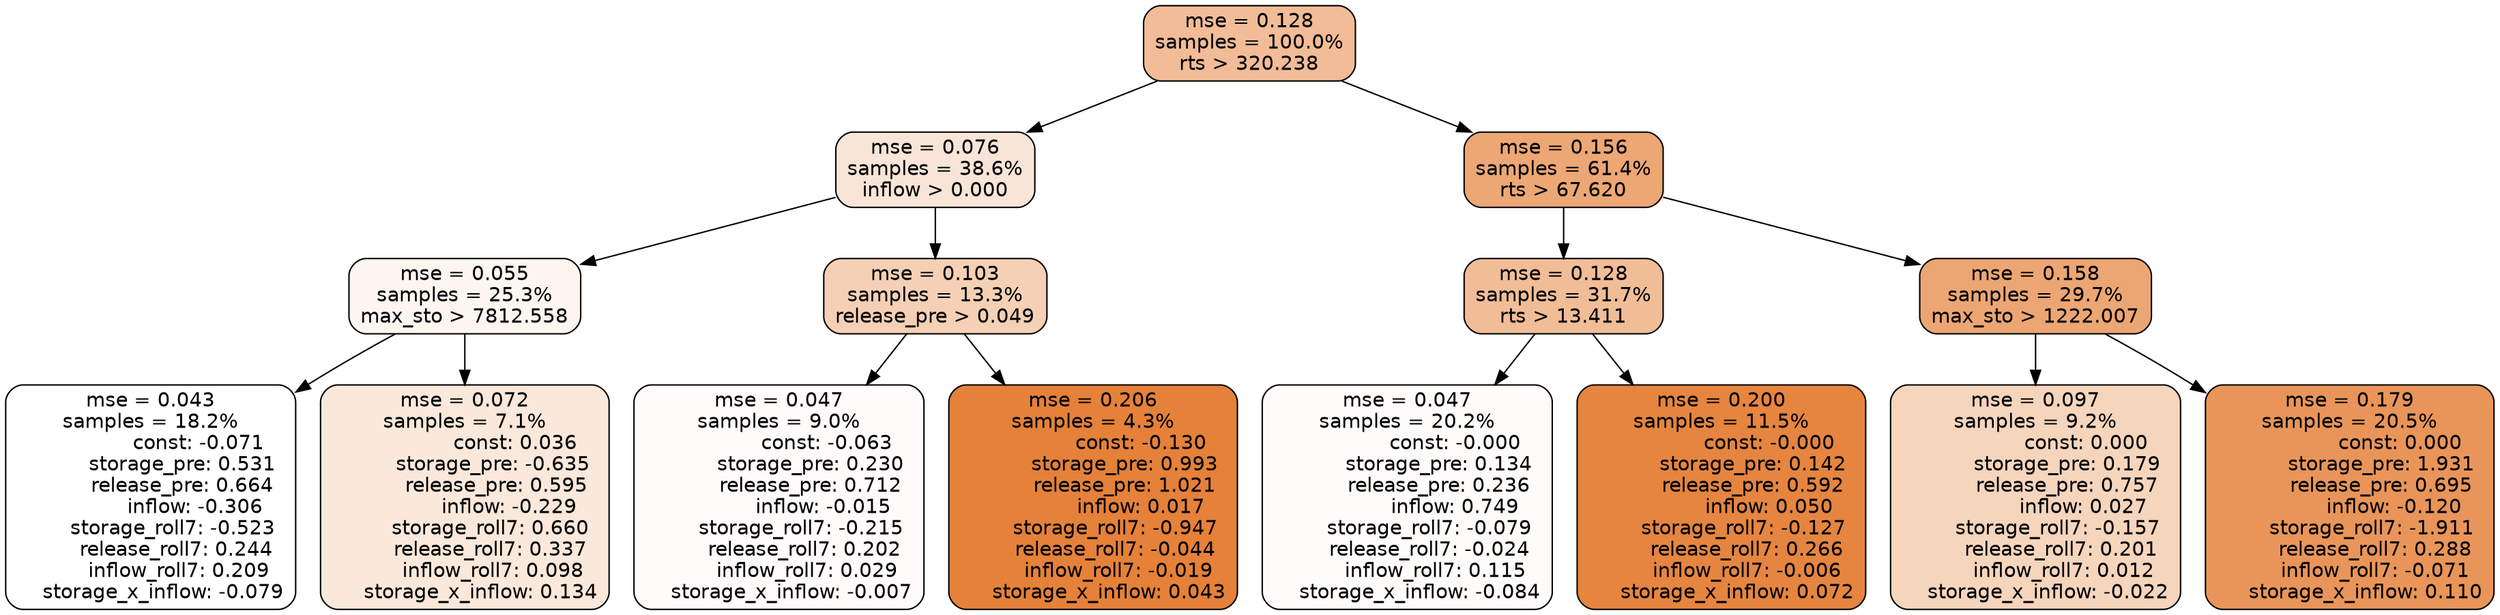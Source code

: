 digraph tree {
node [shape=rectangle, style="filled, rounded", color="black", fontname=helvetica] ;
edge [fontname=helvetica] ;
	"0" [label="mse = 0.128
samples = 100.0%
rts > 320.238", fillcolor="#f1bc97"]
	"8" [label="mse = 0.076
samples = 38.6%
inflow > 0.000", fillcolor="#f9e5d7"]
	"1" [label="mse = 0.156
samples = 61.4%
rts > 67.620", fillcolor="#eca775"]
	"9" [label="mse = 0.055
samples = 25.3%
max_sto > 7812.558", fillcolor="#fdf5f0"]
	"12" [label="mse = 0.103
samples = 13.3%
release_pre > 0.049", fillcolor="#f5d0b5"]
	"2" [label="mse = 0.128
samples = 31.7%
rts > 13.411", fillcolor="#f1bd97"]
	"5" [label="mse = 0.158
samples = 29.7%
max_sto > 1222.007", fillcolor="#eca673"]
	"10" [label="mse = 0.043
samples = 18.2%
               const: -0.071
          storage_pre: 0.531
          release_pre: 0.664
              inflow: -0.306
       storage_roll7: -0.523
        release_roll7: 0.244
         inflow_roll7: 0.209
    storage_x_inflow: -0.079", fillcolor="#ffffff"]
	"11" [label="mse = 0.072
samples = 7.1%
                const: 0.036
         storage_pre: -0.635
          release_pre: 0.595
              inflow: -0.229
        storage_roll7: 0.660
        release_roll7: 0.337
         inflow_roll7: 0.098
     storage_x_inflow: 0.134", fillcolor="#fae8db"]
	"13" [label="mse = 0.047
samples = 9.0%
               const: -0.063
          storage_pre: 0.230
          release_pre: 0.712
              inflow: -0.015
       storage_roll7: -0.215
        release_roll7: 0.202
         inflow_roll7: 0.029
    storage_x_inflow: -0.007", fillcolor="#fefbfa"]
	"14" [label="mse = 0.206
samples = 4.3%
               const: -0.130
          storage_pre: 0.993
          release_pre: 1.021
               inflow: 0.017
       storage_roll7: -0.947
       release_roll7: -0.044
        inflow_roll7: -0.019
     storage_x_inflow: 0.043", fillcolor="#e58139"]
	"3" [label="mse = 0.047
samples = 20.2%
               const: -0.000
          storage_pre: 0.134
          release_pre: 0.236
               inflow: 0.749
       storage_roll7: -0.079
       release_roll7: -0.024
         inflow_roll7: 0.115
    storage_x_inflow: -0.084", fillcolor="#fefcfa"]
	"4" [label="mse = 0.200
samples = 11.5%
               const: -0.000
          storage_pre: 0.142
          release_pre: 0.592
               inflow: 0.050
       storage_roll7: -0.127
        release_roll7: 0.266
        inflow_roll7: -0.006
     storage_x_inflow: 0.072", fillcolor="#e58540"]
	"7" [label="mse = 0.097
samples = 9.2%
                const: 0.000
          storage_pre: 0.179
          release_pre: 0.757
               inflow: 0.027
       storage_roll7: -0.157
        release_roll7: 0.201
         inflow_roll7: 0.012
    storage_x_inflow: -0.022", fillcolor="#f6d5bd"]
	"6" [label="mse = 0.179
samples = 20.5%
                const: 0.000
          storage_pre: 1.931
          release_pre: 0.695
              inflow: -0.120
       storage_roll7: -1.911
        release_roll7: 0.288
        inflow_roll7: -0.071
     storage_x_inflow: 0.110", fillcolor="#e99559"]

	"0" -> "1"
	"0" -> "8"
	"8" -> "9"
	"8" -> "12"
	"1" -> "2"
	"1" -> "5"
	"9" -> "10"
	"9" -> "11"
	"12" -> "13"
	"12" -> "14"
	"2" -> "3"
	"2" -> "4"
	"5" -> "6"
	"5" -> "7"
}